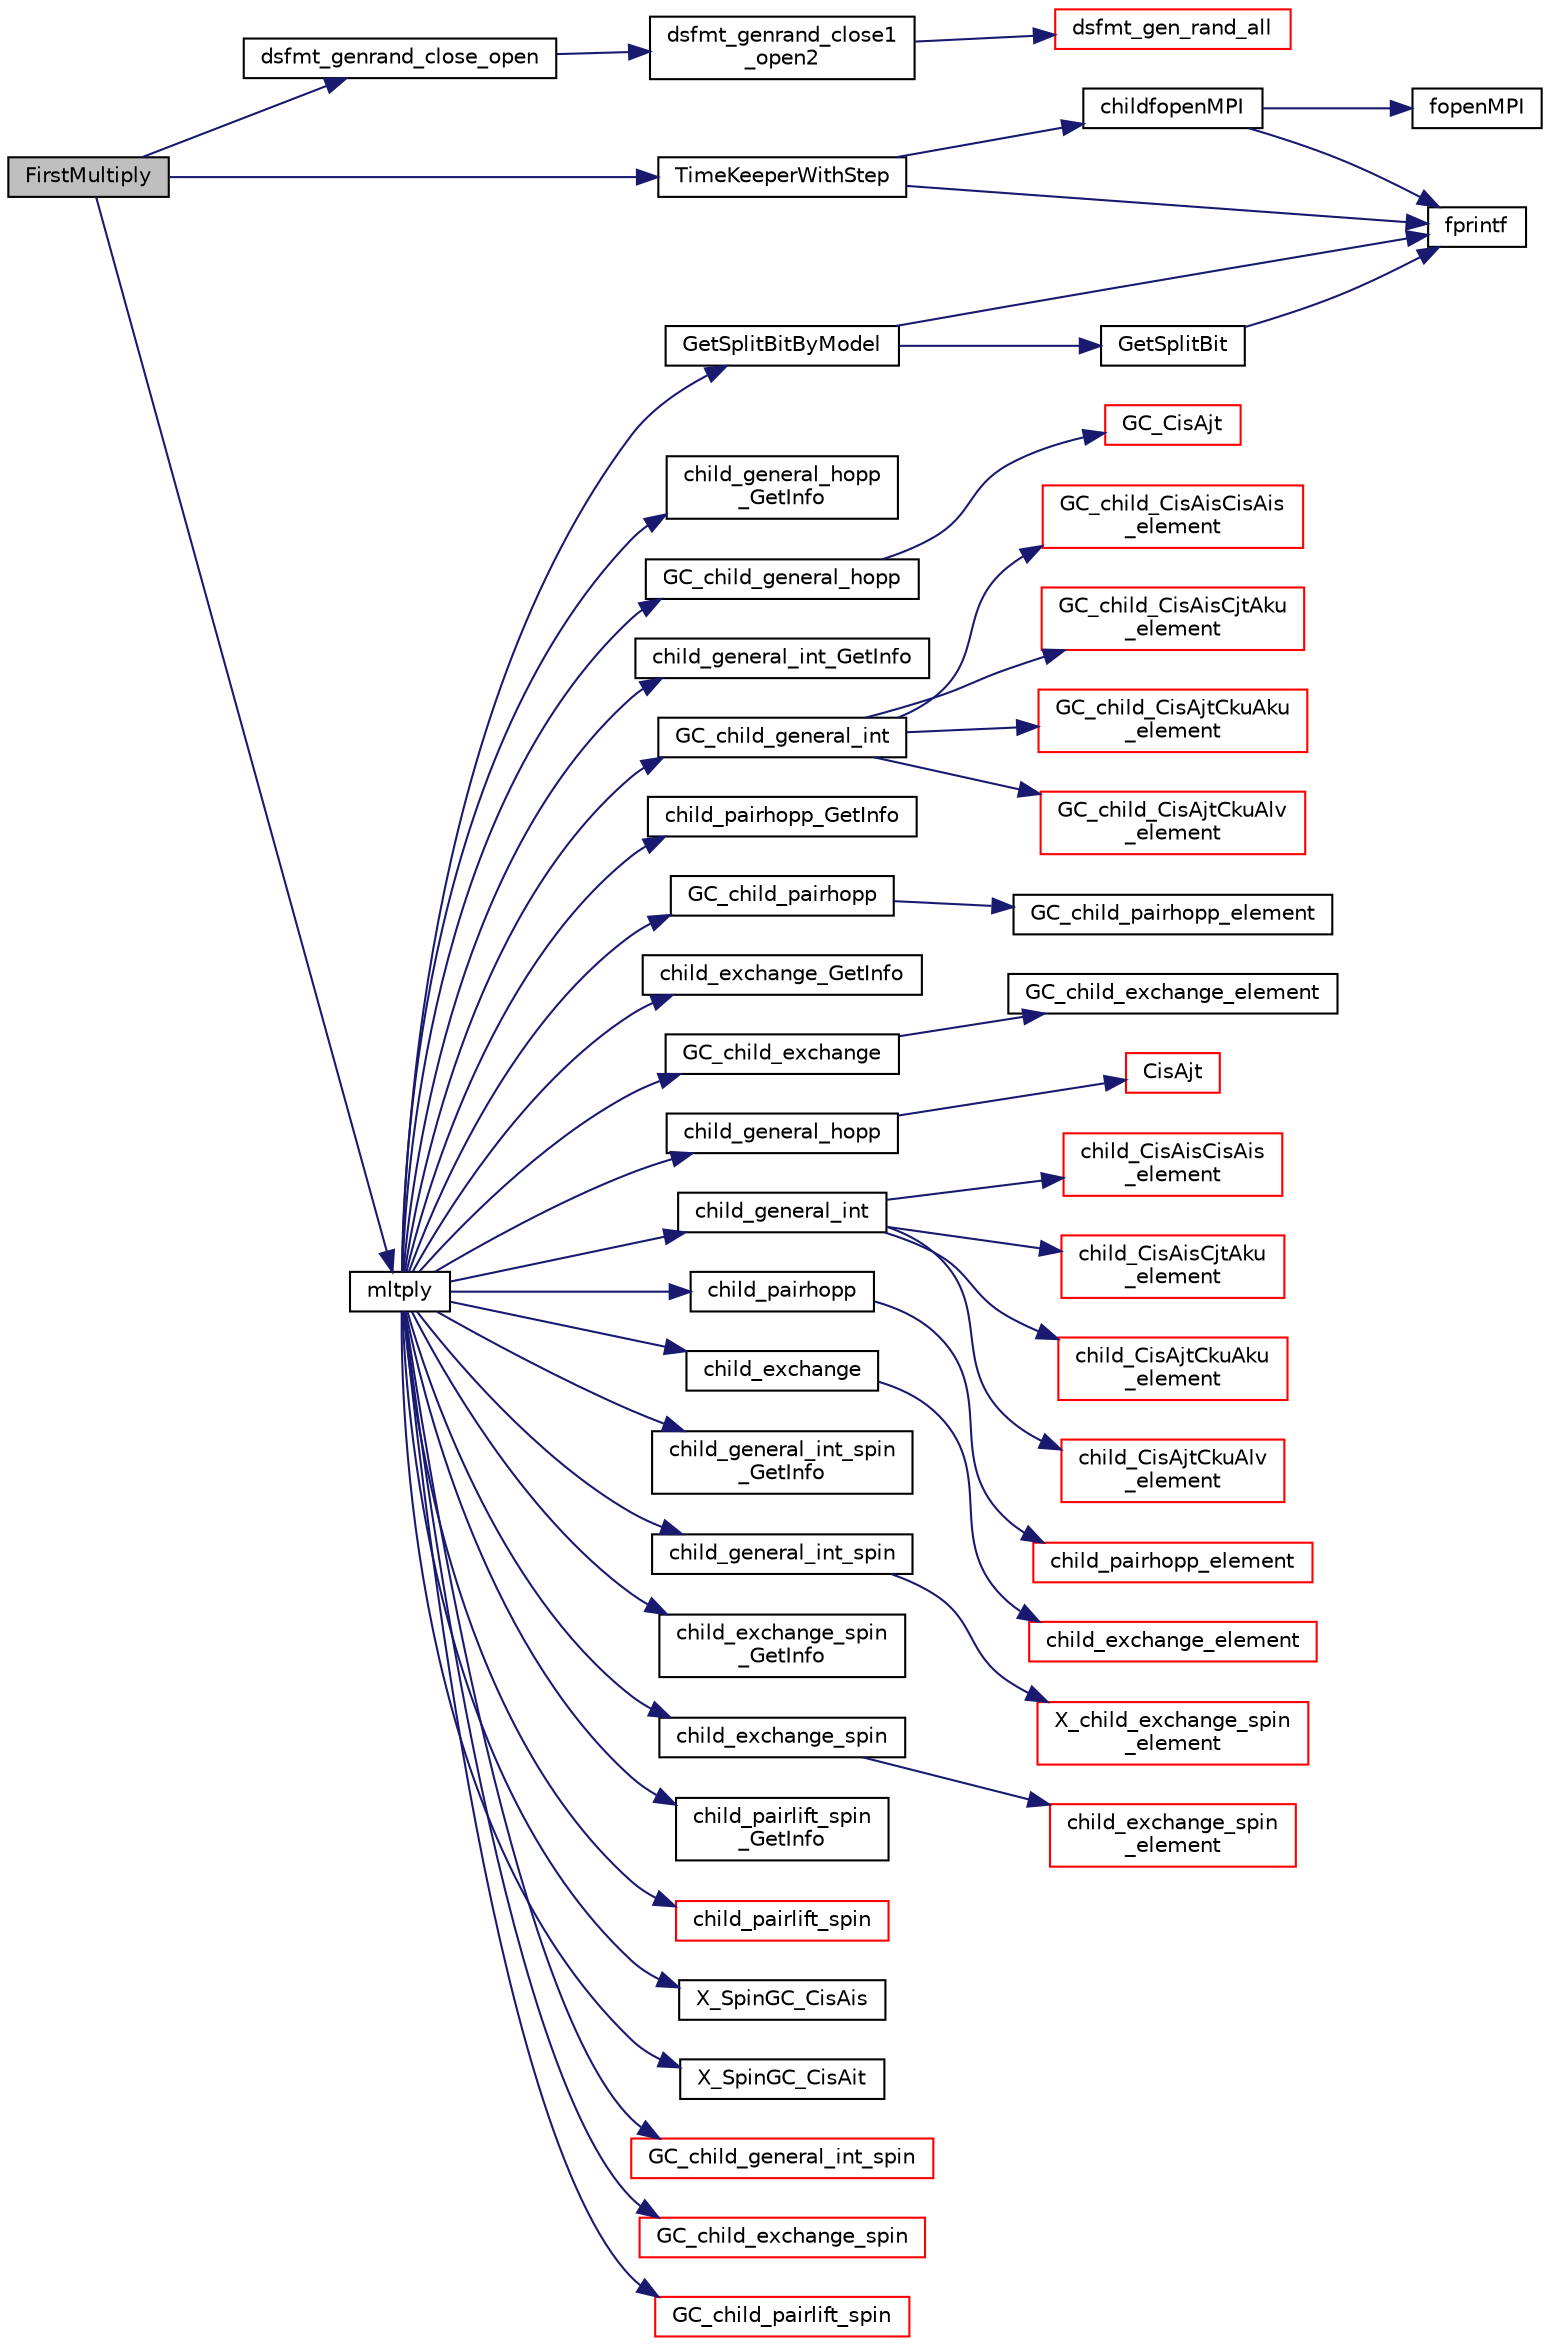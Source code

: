 digraph "FirstMultiply"
{
 // INTERACTIVE_SVG=YES
  edge [fontname="Helvetica",fontsize="10",labelfontname="Helvetica",labelfontsize="10"];
  node [fontname="Helvetica",fontsize="10",shape=record];
  rankdir="LR";
  Node1 [label="FirstMultiply",height=0.2,width=0.4,color="black", fillcolor="grey75", style="filled", fontcolor="black"];
  Node1 -> Node2 [color="midnightblue",fontsize="10",style="solid",fontname="Helvetica"];
  Node2 [label="dsfmt_genrand_close_open",height=0.2,width=0.4,color="black", fillcolor="white", style="filled",URL="$d_s_f_m_t_8h.html#a1d070f0dc97e95122038aed8be76f8dd"];
  Node2 -> Node3 [color="midnightblue",fontsize="10",style="solid",fontname="Helvetica"];
  Node3 [label="dsfmt_genrand_close1\l_open2",height=0.2,width=0.4,color="black", fillcolor="white", style="filled",URL="$d_s_f_m_t_8h.html#a988f7f99c98960c22f19f68edb41f399"];
  Node3 -> Node4 [color="midnightblue",fontsize="10",style="solid",fontname="Helvetica"];
  Node4 [label="dsfmt_gen_rand_all",height=0.2,width=0.4,color="red", fillcolor="white", style="filled",URL="$d_s_f_m_t_8h.html#afccb1e4d75cea7ffe3b45cba53d1e5e0"];
  Node1 -> Node5 [color="midnightblue",fontsize="10",style="solid",fontname="Helvetica"];
  Node5 [label="TimeKeeperWithStep",height=0.2,width=0.4,color="black", fillcolor="white", style="filled",URL="$log_8h.html#a07deb00043cb31a691ff307cc8ae0552",tooltip="Functions for writing a time log. "];
  Node5 -> Node6 [color="midnightblue",fontsize="10",style="solid",fontname="Helvetica"];
  Node6 [label="childfopenMPI",height=0.2,width=0.4,color="black", fillcolor="white", style="filled",URL="$_file_i_o_8c.html#a7d23a0790b28a52d128e0b93bc832cfb"];
  Node6 -> Node7 [color="midnightblue",fontsize="10",style="solid",fontname="Helvetica"];
  Node7 [label="fopenMPI",height=0.2,width=0.4,color="black", fillcolor="white", style="filled",URL="$wrapper_m_p_i_8h.html#a405f88de519282b8e7605988745f42ae"];
  Node6 -> Node8 [color="midnightblue",fontsize="10",style="solid",fontname="Helvetica"];
  Node8 [label="fprintf",height=0.2,width=0.4,color="black", fillcolor="white", style="filled",URL="$xfreemem__large_8c.html#a5c1bb0da45eec945c4cc3233c7d8427e"];
  Node5 -> Node8 [color="midnightblue",fontsize="10",style="solid",fontname="Helvetica"];
  Node1 -> Node9 [color="midnightblue",fontsize="10",style="solid",fontname="Helvetica"];
  Node9 [label="mltply",height=0.2,width=0.4,color="black", fillcolor="white", style="filled",URL="$mltply_8c.html#a61eb17d17b7d03aab22aa05b4074a407"];
  Node9 -> Node10 [color="midnightblue",fontsize="10",style="solid",fontname="Helvetica"];
  Node10 [label="GetSplitBitByModel",height=0.2,width=0.4,color="black", fillcolor="white", style="filled",URL="$bitcalc_8c.html#a78387adc1f4e171d3796235adfcbd87e"];
  Node10 -> Node8 [color="midnightblue",fontsize="10",style="solid",fontname="Helvetica"];
  Node10 -> Node11 [color="midnightblue",fontsize="10",style="solid",fontname="Helvetica"];
  Node11 [label="GetSplitBit",height=0.2,width=0.4,color="black", fillcolor="white", style="filled",URL="$bitcalc_8c.html#a8151401358ba31213a5bb228b9b57cfc"];
  Node11 -> Node8 [color="midnightblue",fontsize="10",style="solid",fontname="Helvetica"];
  Node9 -> Node12 [color="midnightblue",fontsize="10",style="solid",fontname="Helvetica"];
  Node12 [label="child_general_hopp\l_GetInfo",height=0.2,width=0.4,color="black", fillcolor="white", style="filled",URL="$mltply_8c.html#ad2c9c4176ec4f0f7d5087a890467a264"];
  Node9 -> Node13 [color="midnightblue",fontsize="10",style="solid",fontname="Helvetica"];
  Node13 [label="GC_child_general_hopp",height=0.2,width=0.4,color="black", fillcolor="white", style="filled",URL="$mltply_8c.html#a59f11fc0359c4543168c6a6f61a1ec70"];
  Node13 -> Node14 [color="midnightblue",fontsize="10",style="solid",fontname="Helvetica"];
  Node14 [label="GC_CisAjt",height=0.2,width=0.4,color="red", fillcolor="white", style="filled",URL="$mltply_8c.html#a257628b6ed79f7a93d3d2a9a957bc936"];
  Node9 -> Node15 [color="midnightblue",fontsize="10",style="solid",fontname="Helvetica"];
  Node15 [label="child_general_int_GetInfo",height=0.2,width=0.4,color="black", fillcolor="white", style="filled",URL="$mltply_8c.html#ad8750d6b426c68d0e931849d094b11ce"];
  Node9 -> Node16 [color="midnightblue",fontsize="10",style="solid",fontname="Helvetica"];
  Node16 [label="GC_child_general_int",height=0.2,width=0.4,color="black", fillcolor="white", style="filled",URL="$mltply_8c.html#a70e66e6ab9f74ec21130ed2363e24a51"];
  Node16 -> Node17 [color="midnightblue",fontsize="10",style="solid",fontname="Helvetica"];
  Node17 [label="GC_child_CisAisCisAis\l_element",height=0.2,width=0.4,color="red", fillcolor="white", style="filled",URL="$mltply_8c.html#a6e5c6a3af522a385b4ee60f66efb2557"];
  Node16 -> Node18 [color="midnightblue",fontsize="10",style="solid",fontname="Helvetica"];
  Node18 [label="GC_child_CisAisCjtAku\l_element",height=0.2,width=0.4,color="red", fillcolor="white", style="filled",URL="$mltply_8c.html#a5a389f0d9543e02b5d2e19df0198bafc"];
  Node16 -> Node19 [color="midnightblue",fontsize="10",style="solid",fontname="Helvetica"];
  Node19 [label="GC_child_CisAjtCkuAku\l_element",height=0.2,width=0.4,color="red", fillcolor="white", style="filled",URL="$mltply_8c.html#ab7d585bf30bbcee8449b8c54d0bb128e"];
  Node16 -> Node20 [color="midnightblue",fontsize="10",style="solid",fontname="Helvetica"];
  Node20 [label="GC_child_CisAjtCkuAlv\l_element",height=0.2,width=0.4,color="red", fillcolor="white", style="filled",URL="$mltply_8c.html#a6d06655a28258eea84191579396219e1"];
  Node9 -> Node21 [color="midnightblue",fontsize="10",style="solid",fontname="Helvetica"];
  Node21 [label="child_pairhopp_GetInfo",height=0.2,width=0.4,color="black", fillcolor="white", style="filled",URL="$mltply_8c.html#ada83696e48d6a9496eca54980a2fd2a4"];
  Node9 -> Node22 [color="midnightblue",fontsize="10",style="solid",fontname="Helvetica"];
  Node22 [label="GC_child_pairhopp",height=0.2,width=0.4,color="black", fillcolor="white", style="filled",URL="$mltply_8c.html#ad16f7b63b9768957a720004697a7a774"];
  Node22 -> Node23 [color="midnightblue",fontsize="10",style="solid",fontname="Helvetica"];
  Node23 [label="GC_child_pairhopp_element",height=0.2,width=0.4,color="black", fillcolor="white", style="filled",URL="$mltply_8c.html#a47af1fdf91258fccc366f8e96f600bfb"];
  Node9 -> Node24 [color="midnightblue",fontsize="10",style="solid",fontname="Helvetica"];
  Node24 [label="child_exchange_GetInfo",height=0.2,width=0.4,color="black", fillcolor="white", style="filled",URL="$mltply_8c.html#ace0e2c1c928c924f7efd3bf106c9122e"];
  Node9 -> Node25 [color="midnightblue",fontsize="10",style="solid",fontname="Helvetica"];
  Node25 [label="GC_child_exchange",height=0.2,width=0.4,color="black", fillcolor="white", style="filled",URL="$mltply_8c.html#a23af00b3160b075156e1c842bb3a879d"];
  Node25 -> Node26 [color="midnightblue",fontsize="10",style="solid",fontname="Helvetica"];
  Node26 [label="GC_child_exchange_element",height=0.2,width=0.4,color="black", fillcolor="white", style="filled",URL="$mltply_8c.html#a17e4b4cfa71b3d34cdc969cb22b79ba9"];
  Node9 -> Node27 [color="midnightblue",fontsize="10",style="solid",fontname="Helvetica"];
  Node27 [label="child_general_hopp",height=0.2,width=0.4,color="black", fillcolor="white", style="filled",URL="$mltply_8c.html#ac6de5fa85bba8abb6001cea5f4eae19e"];
  Node27 -> Node28 [color="midnightblue",fontsize="10",style="solid",fontname="Helvetica"];
  Node28 [label="CisAjt",height=0.2,width=0.4,color="red", fillcolor="white", style="filled",URL="$mltply_8c.html#aaf0a9a1a4862be39ce011d0acf118928"];
  Node9 -> Node29 [color="midnightblue",fontsize="10",style="solid",fontname="Helvetica"];
  Node29 [label="child_general_int",height=0.2,width=0.4,color="black", fillcolor="white", style="filled",URL="$mltply_8c.html#aef9d79bf221699cecaa1b65b374e5b92"];
  Node29 -> Node30 [color="midnightblue",fontsize="10",style="solid",fontname="Helvetica"];
  Node30 [label="child_CisAisCisAis\l_element",height=0.2,width=0.4,color="red", fillcolor="white", style="filled",URL="$mltply_8c.html#a11e78b661246513350ad6ee2e3985d9f"];
  Node29 -> Node31 [color="midnightblue",fontsize="10",style="solid",fontname="Helvetica"];
  Node31 [label="child_CisAisCjtAku\l_element",height=0.2,width=0.4,color="red", fillcolor="white", style="filled",URL="$mltply_8c.html#a985bdb0d96a952fc6c447e12ea2b906a"];
  Node29 -> Node32 [color="midnightblue",fontsize="10",style="solid",fontname="Helvetica"];
  Node32 [label="child_CisAjtCkuAku\l_element",height=0.2,width=0.4,color="red", fillcolor="white", style="filled",URL="$mltply_8c.html#a8575bdd2f35cf049753b0617d2693edb"];
  Node29 -> Node33 [color="midnightblue",fontsize="10",style="solid",fontname="Helvetica"];
  Node33 [label="child_CisAjtCkuAlv\l_element",height=0.2,width=0.4,color="red", fillcolor="white", style="filled",URL="$mltply_8c.html#a2e64839292192a5851d4be60a4f3561a"];
  Node9 -> Node34 [color="midnightblue",fontsize="10",style="solid",fontname="Helvetica"];
  Node34 [label="child_pairhopp",height=0.2,width=0.4,color="black", fillcolor="white", style="filled",URL="$mltply_8c.html#a4d178b47dde9c5e387a87d482463575d"];
  Node34 -> Node35 [color="midnightblue",fontsize="10",style="solid",fontname="Helvetica"];
  Node35 [label="child_pairhopp_element",height=0.2,width=0.4,color="red", fillcolor="white", style="filled",URL="$mltply_8c.html#a72af6200bdc7e6474def42f634cfff65"];
  Node9 -> Node36 [color="midnightblue",fontsize="10",style="solid",fontname="Helvetica"];
  Node36 [label="child_exchange",height=0.2,width=0.4,color="black", fillcolor="white", style="filled",URL="$mltply_8c.html#a5821f04d36f42ce53a1d522dcb5548c5"];
  Node36 -> Node37 [color="midnightblue",fontsize="10",style="solid",fontname="Helvetica"];
  Node37 [label="child_exchange_element",height=0.2,width=0.4,color="red", fillcolor="white", style="filled",URL="$mltply_8c.html#a54c462e324115ab5c298e497fa8fba74"];
  Node9 -> Node38 [color="midnightblue",fontsize="10",style="solid",fontname="Helvetica"];
  Node38 [label="child_general_int_spin\l_GetInfo",height=0.2,width=0.4,color="black", fillcolor="white", style="filled",URL="$mltply_8c.html#a4f2cb8d2efe39da7c0b1b6d975758c40"];
  Node9 -> Node39 [color="midnightblue",fontsize="10",style="solid",fontname="Helvetica"];
  Node39 [label="child_general_int_spin",height=0.2,width=0.4,color="black", fillcolor="white", style="filled",URL="$mltply_8c.html#aa02ac66be051c651994ed4c9bfd9648e"];
  Node39 -> Node40 [color="midnightblue",fontsize="10",style="solid",fontname="Helvetica"];
  Node40 [label="X_child_exchange_spin\l_element",height=0.2,width=0.4,color="red", fillcolor="white", style="filled",URL="$mltply_8c.html#a40a1adaf57adca8173be6dbcf260aabf"];
  Node9 -> Node41 [color="midnightblue",fontsize="10",style="solid",fontname="Helvetica"];
  Node41 [label="child_exchange_spin\l_GetInfo",height=0.2,width=0.4,color="black", fillcolor="white", style="filled",URL="$mltply_8c.html#a70512a3c407e79dd6c912a63f9afe4ae"];
  Node9 -> Node42 [color="midnightblue",fontsize="10",style="solid",fontname="Helvetica"];
  Node42 [label="child_exchange_spin",height=0.2,width=0.4,color="black", fillcolor="white", style="filled",URL="$mltply_8c.html#ab975146c2b912899e92ae74ec42b5b45"];
  Node42 -> Node43 [color="midnightblue",fontsize="10",style="solid",fontname="Helvetica"];
  Node43 [label="child_exchange_spin\l_element",height=0.2,width=0.4,color="red", fillcolor="white", style="filled",URL="$mltply_8c.html#ac49bf59f1c574be383b76e2e315e902a"];
  Node9 -> Node44 [color="midnightblue",fontsize="10",style="solid",fontname="Helvetica"];
  Node44 [label="child_pairlift_spin\l_GetInfo",height=0.2,width=0.4,color="black", fillcolor="white", style="filled",URL="$mltply_8c.html#a2ccdc49853b6d944a5274784015ff774"];
  Node9 -> Node45 [color="midnightblue",fontsize="10",style="solid",fontname="Helvetica"];
  Node45 [label="child_pairlift_spin",height=0.2,width=0.4,color="red", fillcolor="white", style="filled",URL="$mltply_8c.html#ad98281df0128bef6143204cfee393119"];
  Node9 -> Node46 [color="midnightblue",fontsize="10",style="solid",fontname="Helvetica"];
  Node46 [label="X_SpinGC_CisAis",height=0.2,width=0.4,color="black", fillcolor="white", style="filled",URL="$mltply_8c.html#a5d9e5a462ca77248cbae177465fa02c3"];
  Node9 -> Node47 [color="midnightblue",fontsize="10",style="solid",fontname="Helvetica"];
  Node47 [label="X_SpinGC_CisAit",height=0.2,width=0.4,color="black", fillcolor="white", style="filled",URL="$mltply_8c.html#a707ac2de8043df3be28fcf3c81c44362"];
  Node9 -> Node48 [color="midnightblue",fontsize="10",style="solid",fontname="Helvetica"];
  Node48 [label="GC_child_general_int_spin",height=0.2,width=0.4,color="red", fillcolor="white", style="filled",URL="$mltply_8c.html#a0dac10eb920ee6f0c6d5c064167b6cf2"];
  Node9 -> Node49 [color="midnightblue",fontsize="10",style="solid",fontname="Helvetica"];
  Node49 [label="GC_child_exchange_spin",height=0.2,width=0.4,color="red", fillcolor="white", style="filled",URL="$mltply_8c.html#a1da5e51d844cfaf0edf806b0e29e3ab8"];
  Node9 -> Node50 [color="midnightblue",fontsize="10",style="solid",fontname="Helvetica"];
  Node50 [label="GC_child_pairlift_spin",height=0.2,width=0.4,color="red", fillcolor="white", style="filled",URL="$mltply_8c.html#ae3ae89f559a5119c3d29bfef76f30369"];
}
